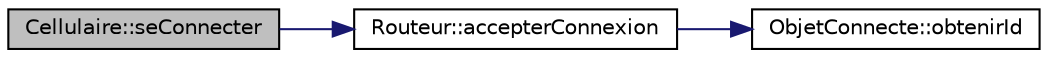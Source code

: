 digraph "Cellulaire::seConnecter"
{
  bgcolor="transparent";
  edge [fontname="Helvetica",fontsize="10",labelfontname="Helvetica",labelfontsize="10"];
  node [fontname="Helvetica",fontsize="10",shape=record];
  rankdir="LR";
  Node1 [label="Cellulaire::seConnecter",height=0.2,width=0.4,color="black", fillcolor="grey75", style="filled", fontcolor="black"];
  Node1 -> Node2 [color="midnightblue",fontsize="10",style="solid",fontname="Helvetica"];
  Node2 [label="Routeur::accepterConnexion",height=0.2,width=0.4,color="black",URL="$class_routeur.html#a3d07574102445306f4d894262ec9dd41",tooltip="Accepte une connexion pour une maison Renvoie un message d&#39;erreur et ne fait rien si une maison est d..."];
  Node2 -> Node3 [color="midnightblue",fontsize="10",style="solid",fontname="Helvetica"];
  Node3 [label="ObjetConnecte::obtenirId",height=0.2,width=0.4,color="black",URL="$class_objet_connecte.html#a16e824398e1006a9a58235285607d804",tooltip="Accède à la variable id. "];
}
